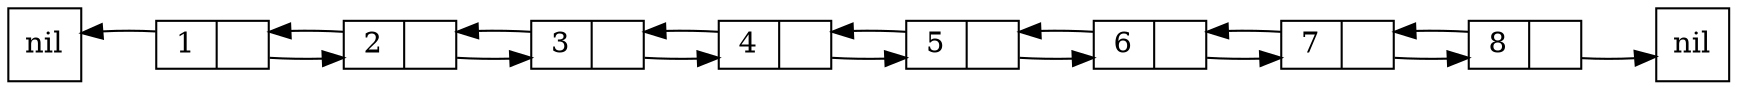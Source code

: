 digraph G{
	rankdir=LR;
	node [shape = record, height = 0.1]
nil_inicio [label = "nil", shape = square];
node0 [label = "{<f0>1 | <f1>}"];
node1 [label = "{<f0>2 | <f1>}"];
node2 [label = "{<f0>3 | <f1>}"];
node3 [label = "{<f0>4 | <f1>}"];
node4 [label = "{<f0>5 | <f1>}"];
node5 [label = "{<f0>6 | <f1>}"];
node6 [label = "{<f0>7 | <f1>}"];
node7 [label = "{<f0>8 | <f1>}"];
nil_final [label = "nil", shape = square];
node0 -> nil_inicio;
nil_inicio -> node0 [style=invis];
node0 -> node1;
node1 -> node0;
node1 -> node2;
node2 -> node1;
node2 -> node3;
node3 -> node2;
node3 -> node4;
node4 -> node3;
node4 -> node5;
node5 -> node4;
node5 -> node6;
node6 -> node5;
node6 -> node7;
node7 -> node6;
node7 -> nil_final;
nil_final -> node7 [style=invis];
}